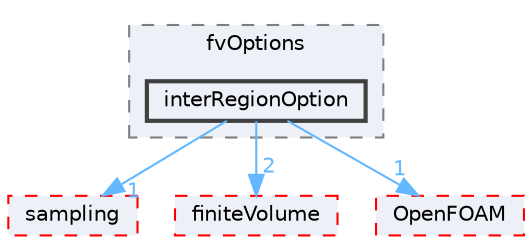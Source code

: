 digraph "src/fvOptions/interRegionOption"
{
 // LATEX_PDF_SIZE
  bgcolor="transparent";
  edge [fontname=Helvetica,fontsize=10,labelfontname=Helvetica,labelfontsize=10];
  node [fontname=Helvetica,fontsize=10,shape=box,height=0.2,width=0.4];
  compound=true
  subgraph clusterdir_3feeed9f14097927738cfbd9bcefd859 {
    graph [ bgcolor="#edf0f7", pencolor="grey50", label="fvOptions", fontname=Helvetica,fontsize=10 style="filled,dashed", URL="dir_3feeed9f14097927738cfbd9bcefd859.html",tooltip=""]
  dir_e004c8aef6ad3730b0be09e2a7704e0f [label="interRegionOption", fillcolor="#edf0f7", color="grey25", style="filled,bold", URL="dir_e004c8aef6ad3730b0be09e2a7704e0f.html",tooltip=""];
  }
  dir_24a3817a3c61c11f04a0a72057522f4f [label="sampling", fillcolor="#edf0f7", color="red", style="filled,dashed", URL="dir_24a3817a3c61c11f04a0a72057522f4f.html",tooltip=""];
  dir_9bd15774b555cf7259a6fa18f99fe99b [label="finiteVolume", fillcolor="#edf0f7", color="red", style="filled,dashed", URL="dir_9bd15774b555cf7259a6fa18f99fe99b.html",tooltip=""];
  dir_c5473ff19b20e6ec4dfe5c310b3778a8 [label="OpenFOAM", fillcolor="#edf0f7", color="red", style="filled,dashed", URL="dir_c5473ff19b20e6ec4dfe5c310b3778a8.html",tooltip=""];
  dir_e004c8aef6ad3730b0be09e2a7704e0f->dir_24a3817a3c61c11f04a0a72057522f4f [headlabel="1", labeldistance=1.5 headhref="dir_001945_003409.html" href="dir_001945_003409.html" color="steelblue1" fontcolor="steelblue1"];
  dir_e004c8aef6ad3730b0be09e2a7704e0f->dir_9bd15774b555cf7259a6fa18f99fe99b [headlabel="2", labeldistance=1.5 headhref="dir_001945_001387.html" href="dir_001945_001387.html" color="steelblue1" fontcolor="steelblue1"];
  dir_e004c8aef6ad3730b0be09e2a7704e0f->dir_c5473ff19b20e6ec4dfe5c310b3778a8 [headlabel="1", labeldistance=1.5 headhref="dir_001945_002695.html" href="dir_001945_002695.html" color="steelblue1" fontcolor="steelblue1"];
}
